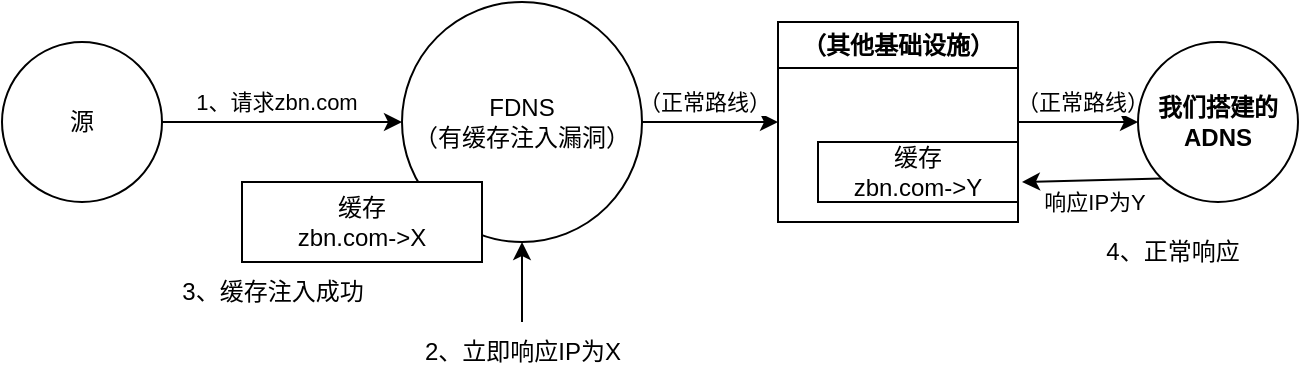 <mxfile version="21.6.5" type="github">
  <diagram name="第 1 页" id="LMXm2u2aBE4fPqfQGiV9">
    <mxGraphModel dx="1379" dy="788" grid="0" gridSize="10" guides="1" tooltips="1" connect="1" arrows="1" fold="1" page="1" pageScale="1" pageWidth="2827" pageHeight="1169" math="0" shadow="0">
      <root>
        <mxCell id="0" />
        <mxCell id="1" parent="0" />
        <mxCell id="XZGuyHMYet9k8euReRmq-3" value="" style="edgeStyle=orthogonalEdgeStyle;rounded=0;orthogonalLoop=1;jettySize=auto;html=1;" edge="1" parent="1" source="XZGuyHMYet9k8euReRmq-1" target="XZGuyHMYet9k8euReRmq-2">
          <mxGeometry relative="1" as="geometry" />
        </mxCell>
        <mxCell id="XZGuyHMYet9k8euReRmq-4" value="1、请求zbn.com" style="edgeLabel;html=1;align=center;verticalAlign=middle;resizable=0;points=[];" vertex="1" connectable="0" parent="XZGuyHMYet9k8euReRmq-3">
          <mxGeometry x="-0.225" y="3" relative="1" as="geometry">
            <mxPoint x="10" y="-7" as="offset" />
          </mxGeometry>
        </mxCell>
        <mxCell id="XZGuyHMYet9k8euReRmq-1" value="源" style="ellipse;whiteSpace=wrap;html=1;aspect=fixed;" vertex="1" parent="1">
          <mxGeometry x="190" y="320" width="80" height="80" as="geometry" />
        </mxCell>
        <mxCell id="XZGuyHMYet9k8euReRmq-10" style="edgeStyle=orthogonalEdgeStyle;rounded=0;orthogonalLoop=1;jettySize=auto;html=1;exitX=1;exitY=0.5;exitDx=0;exitDy=0;entryX=0;entryY=0.5;entryDx=0;entryDy=0;" edge="1" parent="1" source="XZGuyHMYet9k8euReRmq-2" target="XZGuyHMYet9k8euReRmq-5">
          <mxGeometry relative="1" as="geometry">
            <mxPoint x="560" y="360" as="targetPoint" />
          </mxGeometry>
        </mxCell>
        <mxCell id="XZGuyHMYet9k8euReRmq-13" value="（正常路线）" style="edgeLabel;html=1;align=center;verticalAlign=middle;resizable=0;points=[];" vertex="1" connectable="0" parent="XZGuyHMYet9k8euReRmq-10">
          <mxGeometry x="0.131" y="2" relative="1" as="geometry">
            <mxPoint x="-8" y="-8" as="offset" />
          </mxGeometry>
        </mxCell>
        <mxCell id="XZGuyHMYet9k8euReRmq-2" value="FDNS&lt;br&gt;（有缓存注入漏洞）" style="ellipse;whiteSpace=wrap;html=1;aspect=fixed;" vertex="1" parent="1">
          <mxGeometry x="390" y="300" width="120" height="120" as="geometry" />
        </mxCell>
        <mxCell id="XZGuyHMYet9k8euReRmq-12" value="" style="edgeStyle=orthogonalEdgeStyle;rounded=0;orthogonalLoop=1;jettySize=auto;html=1;" edge="1" parent="1" source="XZGuyHMYet9k8euReRmq-5" target="XZGuyHMYet9k8euReRmq-11">
          <mxGeometry relative="1" as="geometry" />
        </mxCell>
        <mxCell id="XZGuyHMYet9k8euReRmq-14" value="（正常路线）" style="edgeLabel;html=1;align=center;verticalAlign=middle;resizable=0;points=[];" vertex="1" connectable="0" parent="XZGuyHMYet9k8euReRmq-12">
          <mxGeometry x="-0.3" y="1" relative="1" as="geometry">
            <mxPoint x="11" y="-9" as="offset" />
          </mxGeometry>
        </mxCell>
        <mxCell id="XZGuyHMYet9k8euReRmq-5" value="（其他基础设施）" style="swimlane;whiteSpace=wrap;html=1;" vertex="1" parent="1">
          <mxGeometry x="578" y="310" width="120" height="100" as="geometry" />
        </mxCell>
        <mxCell id="XZGuyHMYet9k8euReRmq-19" value="缓存&lt;br&gt;zbn.com-&amp;gt;Y" style="rounded=0;whiteSpace=wrap;html=1;" vertex="1" parent="XZGuyHMYet9k8euReRmq-5">
          <mxGeometry x="20" y="60" width="100" height="30" as="geometry" />
        </mxCell>
        <mxCell id="XZGuyHMYet9k8euReRmq-7" style="edgeStyle=orthogonalEdgeStyle;rounded=0;orthogonalLoop=1;jettySize=auto;html=1;" edge="1" parent="1" source="XZGuyHMYet9k8euReRmq-6" target="XZGuyHMYet9k8euReRmq-2">
          <mxGeometry relative="1" as="geometry" />
        </mxCell>
        <mxCell id="XZGuyHMYet9k8euReRmq-6" value="2、立即响应IP为X" style="text;html=1;align=center;verticalAlign=middle;resizable=0;points=[];autosize=1;strokeColor=none;fillColor=none;" vertex="1" parent="1">
          <mxGeometry x="390" y="460" width="120" height="30" as="geometry" />
        </mxCell>
        <mxCell id="XZGuyHMYet9k8euReRmq-8" value="缓存&lt;br&gt;zbn.com-&amp;gt;X" style="rounded=0;whiteSpace=wrap;html=1;" vertex="1" parent="1">
          <mxGeometry x="310" y="390" width="120" height="40" as="geometry" />
        </mxCell>
        <mxCell id="XZGuyHMYet9k8euReRmq-9" value="3、缓存注入成功" style="text;html=1;align=center;verticalAlign=middle;resizable=0;points=[];autosize=1;strokeColor=none;fillColor=none;" vertex="1" parent="1">
          <mxGeometry x="270" y="430" width="110" height="30" as="geometry" />
        </mxCell>
        <mxCell id="XZGuyHMYet9k8euReRmq-16" style="rounded=0;orthogonalLoop=1;jettySize=auto;html=1;exitX=0;exitY=1;exitDx=0;exitDy=0;" edge="1" parent="1" source="XZGuyHMYet9k8euReRmq-11">
          <mxGeometry relative="1" as="geometry">
            <mxPoint x="700" y="390" as="targetPoint" />
          </mxGeometry>
        </mxCell>
        <mxCell id="XZGuyHMYet9k8euReRmq-17" value="响应IP为Y" style="edgeLabel;html=1;align=center;verticalAlign=middle;resizable=0;points=[];" vertex="1" connectable="0" parent="XZGuyHMYet9k8euReRmq-16">
          <mxGeometry x="-0.031" y="2" relative="1" as="geometry">
            <mxPoint y="9" as="offset" />
          </mxGeometry>
        </mxCell>
        <mxCell id="XZGuyHMYet9k8euReRmq-11" value="我们搭建的ADNS" style="ellipse;whiteSpace=wrap;html=1;fontStyle=1;startSize=23;" vertex="1" parent="1">
          <mxGeometry x="758" y="320" width="80" height="80" as="geometry" />
        </mxCell>
        <mxCell id="XZGuyHMYet9k8euReRmq-18" value="4、正常响应" style="text;html=1;align=center;verticalAlign=middle;resizable=0;points=[];autosize=1;strokeColor=none;fillColor=none;" vertex="1" parent="1">
          <mxGeometry x="730" y="410" width="90" height="30" as="geometry" />
        </mxCell>
      </root>
    </mxGraphModel>
  </diagram>
</mxfile>
